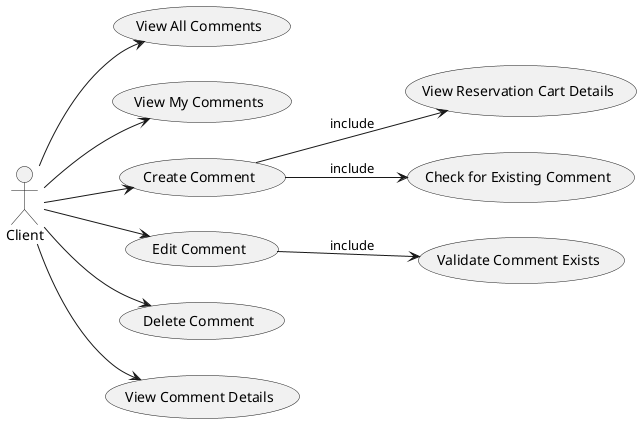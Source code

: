 @startuml
left to right direction

actor Client

Client --> (View All Comments)
Client --> (View My Comments)
Client --> (Create Comment)
Client --> (Edit Comment)
Client --> (Delete Comment)
Client --> (View Comment Details)

(Create Comment) --> (View Reservation Cart Details) : include
(Create Comment) --> (Check for Existing Comment) : include

(Edit Comment) --> (Validate Comment Exists) : include
@enduml